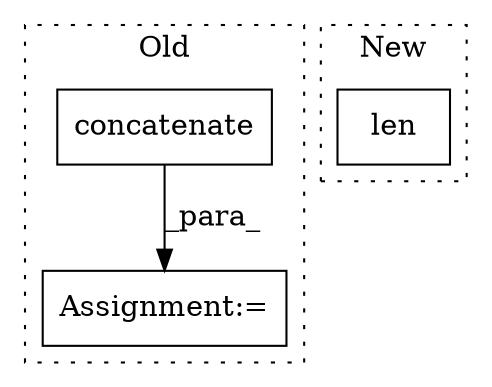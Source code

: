 digraph G {
subgraph cluster0 {
1 [label="concatenate" a="32" s="18927,19086" l="23,-5" shape="box"];
3 [label="Assignment:=" a="7" s="18920" l="1" shape="box"];
label = "Old";
style="dotted";
}
subgraph cluster1 {
2 [label="len" a="32" s="19460,19466" l="4,1" shape="box"];
label = "New";
style="dotted";
}
1 -> 3 [label="_para_"];
}